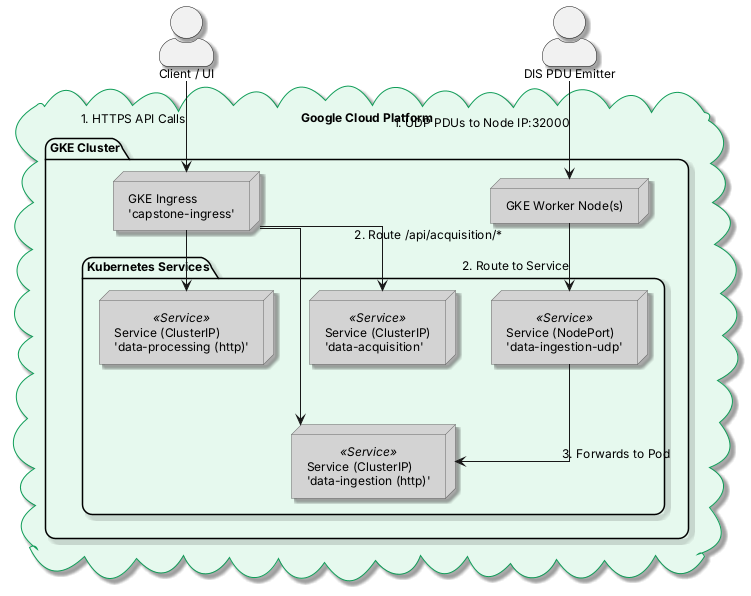 @startuml
' Styling
skinparam actorStyle awesome
skinparam handwritten false
skinparam roundcorner 20
skinparam shadowing true
skinparam defaultFontName "Inter"
skinparam defaultFontSize 12
skinparam Linetype ortho
skinparam cloud {
  borderColor #0F9D58
  backgroundColor #E6F9EE
}
skinparam node {
  borderColor #666666
  backgroundColor #D3D3D3
}
skinparam service {
  borderColor #F4B400
  backgroundColor #FFF8E1
}

' Actors
actor "Client / UI" as UI
actor "DIS PDU Emitter" as DIS_Source

cloud "Google Cloud Platform" {
  package "GKE Cluster" {
    node "GKE Ingress\n'capstone-ingress'" as ingress
    node "GKE Worker Node(s)" as gke_node_pool

    package "Kubernetes Services" {
        node "Service (NodePort)\n'data-ingestion-udp'" as svc_ingestion_udp_nodeport <<Service>>
        node "Service (ClusterIP)\n'data-acquisition'" as svc_acquisition_clusterip <<Service>>
        node "Service (ClusterIP)\n'data-ingestion (http)'" as svc_ingestion_clusterip <<Service>>
        node "Service (ClusterIP)\n'data-processing (http)'" as svc_processing_clusterip <<Service>>
    }
  }
}

' Relationships
UI -down-> ingress : "1. HTTPS API Calls"
ingress --> svc_acquisition_clusterip : 2. Route /api/acquisition/*
ingress --> svc_ingestion_clusterip
ingress --> svc_processing_clusterip

DIS_Source -down-> gke_node_pool : "1. UDP PDUs to Node IP:32000"
gke_node_pool --> svc_ingestion_udp_nodeport : "2. Route to Service"
svc_ingestion_udp_nodeport --> svc_ingestion_clusterip : "3. Forwards to Pod"


@enduml